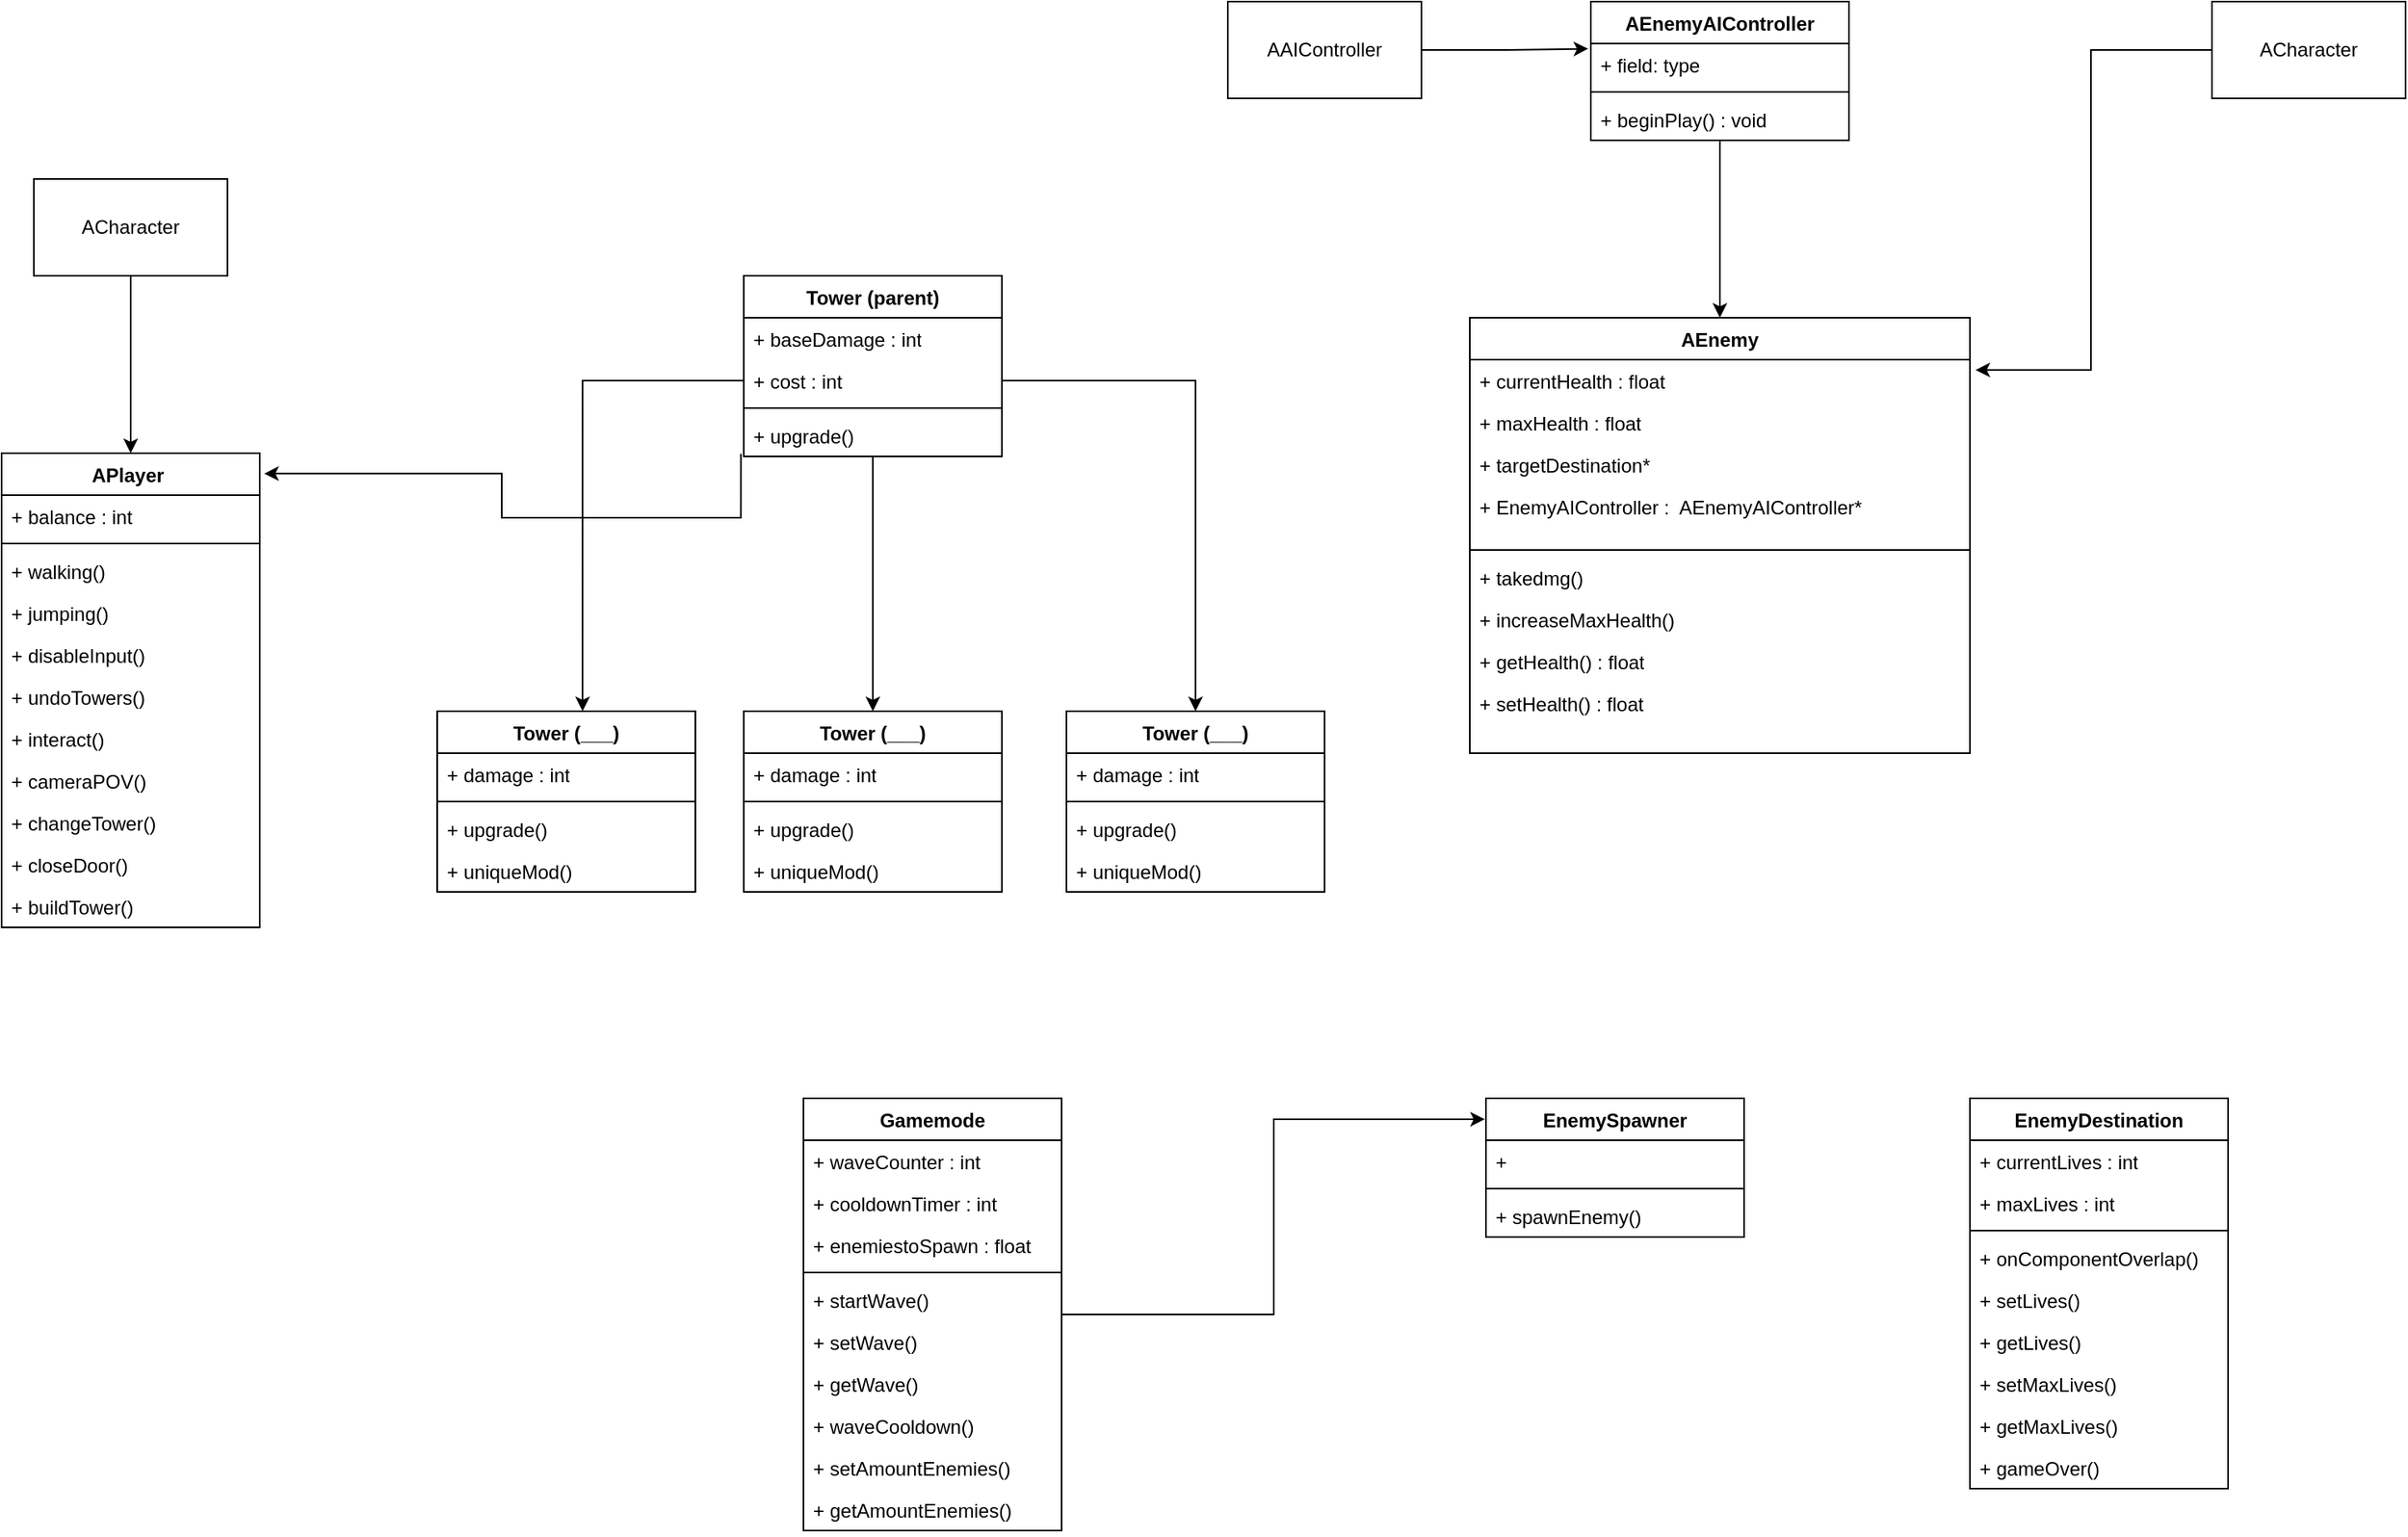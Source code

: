 <mxfile version="24.7.14">
  <diagram name="Page-1" id="rcTzo6vnZaI4aeP77l0I">
    <mxGraphModel dx="1953" dy="1056" grid="1" gridSize="10" guides="1" tooltips="1" connect="1" arrows="1" fold="1" page="1" pageScale="1" pageWidth="827" pageHeight="1169" math="0" shadow="0">
      <root>
        <mxCell id="0" />
        <mxCell id="1" parent="0" />
        <mxCell id="IeSeSriHEe5ysH17S-E2-36" value="APlayer&amp;nbsp;" style="swimlane;fontStyle=1;align=center;verticalAlign=top;childLayout=stackLayout;horizontal=1;startSize=26;horizontalStack=0;resizeParent=1;resizeParentMax=0;resizeLast=0;collapsible=1;marginBottom=0;whiteSpace=wrap;html=1;" vertex="1" parent="1">
          <mxGeometry x="330" y="300" width="160" height="294" as="geometry" />
        </mxCell>
        <mxCell id="tyNB6H_t3tbJb-H5SZdC-2" value="+ balance : int" style="text;strokeColor=none;fillColor=none;align=left;verticalAlign=top;spacingLeft=4;spacingRight=4;overflow=hidden;rotatable=0;points=[[0,0.5],[1,0.5]];portConstraint=eastwest;whiteSpace=wrap;html=1;" parent="IeSeSriHEe5ysH17S-E2-36" vertex="1">
          <mxGeometry y="26" width="160" height="26" as="geometry" />
        </mxCell>
        <mxCell id="IeSeSriHEe5ysH17S-E2-38" value="" style="line;strokeWidth=1;fillColor=none;align=left;verticalAlign=middle;spacingTop=-1;spacingLeft=3;spacingRight=3;rotatable=0;labelPosition=right;points=[];portConstraint=eastwest;strokeColor=inherit;" vertex="1" parent="IeSeSriHEe5ysH17S-E2-36">
          <mxGeometry y="52" width="160" height="8" as="geometry" />
        </mxCell>
        <mxCell id="tyNB6H_t3tbJb-H5SZdC-3" value="+ walking()" style="text;strokeColor=none;fillColor=none;align=left;verticalAlign=top;spacingLeft=4;spacingRight=4;overflow=hidden;rotatable=0;points=[[0,0.5],[1,0.5]];portConstraint=eastwest;whiteSpace=wrap;html=1;" parent="IeSeSriHEe5ysH17S-E2-36" vertex="1">
          <mxGeometry y="60" width="160" height="26" as="geometry" />
        </mxCell>
        <mxCell id="tyNB6H_t3tbJb-H5SZdC-4" value="+ jumping()" style="text;strokeColor=none;fillColor=none;align=left;verticalAlign=top;spacingLeft=4;spacingRight=4;overflow=hidden;rotatable=0;points=[[0,0.5],[1,0.5]];portConstraint=eastwest;whiteSpace=wrap;html=1;" parent="IeSeSriHEe5ysH17S-E2-36" vertex="1">
          <mxGeometry y="86" width="160" height="26" as="geometry" />
        </mxCell>
        <mxCell id="IeSeSriHEe5ysH17S-E2-1" value="+ disableInput()" style="text;strokeColor=none;fillColor=none;align=left;verticalAlign=top;spacingLeft=4;spacingRight=4;overflow=hidden;rotatable=0;points=[[0,0.5],[1,0.5]];portConstraint=eastwest;whiteSpace=wrap;html=1;" vertex="1" parent="IeSeSriHEe5ysH17S-E2-36">
          <mxGeometry y="112" width="160" height="26" as="geometry" />
        </mxCell>
        <mxCell id="tyNB6H_t3tbJb-H5SZdC-10" value="+ undoTowers()" style="text;strokeColor=none;fillColor=none;align=left;verticalAlign=top;spacingLeft=4;spacingRight=4;overflow=hidden;rotatable=0;points=[[0,0.5],[1,0.5]];portConstraint=eastwest;whiteSpace=wrap;html=1;" parent="IeSeSriHEe5ysH17S-E2-36" vertex="1">
          <mxGeometry y="138" width="160" height="26" as="geometry" />
        </mxCell>
        <mxCell id="tyNB6H_t3tbJb-H5SZdC-9" value="+ interact()" style="text;strokeColor=none;fillColor=none;align=left;verticalAlign=top;spacingLeft=4;spacingRight=4;overflow=hidden;rotatable=0;points=[[0,0.5],[1,0.5]];portConstraint=eastwest;whiteSpace=wrap;html=1;" parent="IeSeSriHEe5ysH17S-E2-36" vertex="1">
          <mxGeometry y="164" width="160" height="26" as="geometry" />
        </mxCell>
        <mxCell id="tyNB6H_t3tbJb-H5SZdC-8" value="+ cameraPOV()" style="text;strokeColor=none;fillColor=none;align=left;verticalAlign=top;spacingLeft=4;spacingRight=4;overflow=hidden;rotatable=0;points=[[0,0.5],[1,0.5]];portConstraint=eastwest;whiteSpace=wrap;html=1;" parent="IeSeSriHEe5ysH17S-E2-36" vertex="1">
          <mxGeometry y="190" width="160" height="26" as="geometry" />
        </mxCell>
        <mxCell id="tyNB6H_t3tbJb-H5SZdC-7" value="+ changeTower()" style="text;strokeColor=none;fillColor=none;align=left;verticalAlign=top;spacingLeft=4;spacingRight=4;overflow=hidden;rotatable=0;points=[[0,0.5],[1,0.5]];portConstraint=eastwest;whiteSpace=wrap;html=1;" parent="IeSeSriHEe5ysH17S-E2-36" vertex="1">
          <mxGeometry y="216" width="160" height="26" as="geometry" />
        </mxCell>
        <mxCell id="tyNB6H_t3tbJb-H5SZdC-6" value="+ closeDoor()" style="text;strokeColor=none;fillColor=none;align=left;verticalAlign=top;spacingLeft=4;spacingRight=4;overflow=hidden;rotatable=0;points=[[0,0.5],[1,0.5]];portConstraint=eastwest;whiteSpace=wrap;html=1;" parent="IeSeSriHEe5ysH17S-E2-36" vertex="1">
          <mxGeometry y="242" width="160" height="26" as="geometry" />
        </mxCell>
        <mxCell id="tyNB6H_t3tbJb-H5SZdC-5" value="+ buildTower()" style="text;strokeColor=none;fillColor=none;align=left;verticalAlign=top;spacingLeft=4;spacingRight=4;overflow=hidden;rotatable=0;points=[[0,0.5],[1,0.5]];portConstraint=eastwest;whiteSpace=wrap;html=1;" parent="IeSeSriHEe5ysH17S-E2-36" vertex="1">
          <mxGeometry y="268" width="160" height="26" as="geometry" />
        </mxCell>
        <mxCell id="IeSeSriHEe5ysH17S-E2-40" style="edgeStyle=orthogonalEdgeStyle;rounded=0;orthogonalLoop=1;jettySize=auto;html=1;entryX=1.017;entryY=0.043;entryDx=0;entryDy=0;entryPerimeter=0;exitX=-0.011;exitY=0.938;exitDx=0;exitDy=0;exitPerimeter=0;" edge="1" parent="1" source="tyNB6H_t3tbJb-H5SZdC-16" target="IeSeSriHEe5ysH17S-E2-36">
          <mxGeometry relative="1" as="geometry">
            <Array as="points">
              <mxPoint x="788" y="340" />
              <mxPoint x="640" y="340" />
              <mxPoint x="640" y="313" />
            </Array>
          </mxGeometry>
        </mxCell>
        <mxCell id="IeSeSriHEe5ysH17S-E2-67" style="edgeStyle=orthogonalEdgeStyle;rounded=0;orthogonalLoop=1;jettySize=auto;html=1;exitX=0.5;exitY=1;exitDx=0;exitDy=0;entryX=0.5;entryY=0;entryDx=0;entryDy=0;" edge="1" parent="1" source="IeSeSriHEe5ysH17S-E2-41" target="IeSeSriHEe5ysH17S-E2-55">
          <mxGeometry relative="1" as="geometry" />
        </mxCell>
        <mxCell id="IeSeSriHEe5ysH17S-E2-41" value="Tower (parent)" style="swimlane;fontStyle=1;align=center;verticalAlign=top;childLayout=stackLayout;horizontal=1;startSize=26;horizontalStack=0;resizeParent=1;resizeParentMax=0;resizeLast=0;collapsible=1;marginBottom=0;whiteSpace=wrap;html=1;" vertex="1" parent="1">
          <mxGeometry x="790" y="190" width="160" height="112" as="geometry" />
        </mxCell>
        <mxCell id="tyNB6H_t3tbJb-H5SZdC-12" value="+ baseDamage : int" style="text;strokeColor=none;fillColor=none;align=left;verticalAlign=top;spacingLeft=4;spacingRight=4;overflow=hidden;rotatable=0;points=[[0,0.5],[1,0.5]];portConstraint=eastwest;whiteSpace=wrap;html=1;" parent="IeSeSriHEe5ysH17S-E2-41" vertex="1">
          <mxGeometry y="26" width="160" height="26" as="geometry" />
        </mxCell>
        <mxCell id="tyNB6H_t3tbJb-H5SZdC-25" value="+ cost : int" style="text;strokeColor=none;fillColor=none;align=left;verticalAlign=top;spacingLeft=4;spacingRight=4;overflow=hidden;rotatable=0;points=[[0,0.5],[1,0.5]];portConstraint=eastwest;whiteSpace=wrap;html=1;" parent="IeSeSriHEe5ysH17S-E2-41" vertex="1">
          <mxGeometry y="52" width="160" height="26" as="geometry" />
        </mxCell>
        <mxCell id="IeSeSriHEe5ysH17S-E2-43" value="" style="line;strokeWidth=1;fillColor=none;align=left;verticalAlign=middle;spacingTop=-1;spacingLeft=3;spacingRight=3;rotatable=0;labelPosition=right;points=[];portConstraint=eastwest;strokeColor=inherit;" vertex="1" parent="IeSeSriHEe5ysH17S-E2-41">
          <mxGeometry y="78" width="160" height="8" as="geometry" />
        </mxCell>
        <mxCell id="tyNB6H_t3tbJb-H5SZdC-16" value="+ upgrade()" style="text;strokeColor=none;fillColor=none;align=left;verticalAlign=top;spacingLeft=4;spacingRight=4;overflow=hidden;rotatable=0;points=[[0,0.5],[1,0.5]];portConstraint=eastwest;whiteSpace=wrap;html=1;" parent="IeSeSriHEe5ysH17S-E2-41" vertex="1">
          <mxGeometry y="86" width="160" height="26" as="geometry" />
        </mxCell>
        <mxCell id="IeSeSriHEe5ysH17S-E2-45" value="Tower (___)" style="swimlane;fontStyle=1;align=center;verticalAlign=top;childLayout=stackLayout;horizontal=1;startSize=26;horizontalStack=0;resizeParent=1;resizeParentMax=0;resizeLast=0;collapsible=1;marginBottom=0;whiteSpace=wrap;html=1;" vertex="1" parent="1">
          <mxGeometry x="600" y="460" width="160" height="112" as="geometry" />
        </mxCell>
        <mxCell id="tyNB6H_t3tbJb-H5SZdC-22" value="+ damage : int" style="text;strokeColor=none;fillColor=none;align=left;verticalAlign=top;spacingLeft=4;spacingRight=4;overflow=hidden;rotatable=0;points=[[0,0.5],[1,0.5]];portConstraint=eastwest;whiteSpace=wrap;html=1;" parent="IeSeSriHEe5ysH17S-E2-45" vertex="1">
          <mxGeometry y="26" width="160" height="26" as="geometry" />
        </mxCell>
        <mxCell id="IeSeSriHEe5ysH17S-E2-48" value="" style="line;strokeWidth=1;fillColor=none;align=left;verticalAlign=middle;spacingTop=-1;spacingLeft=3;spacingRight=3;rotatable=0;labelPosition=right;points=[];portConstraint=eastwest;strokeColor=inherit;" vertex="1" parent="IeSeSriHEe5ysH17S-E2-45">
          <mxGeometry y="52" width="160" height="8" as="geometry" />
        </mxCell>
        <mxCell id="IeSeSriHEe5ysH17S-E2-49" value="+ upgrade()" style="text;strokeColor=none;fillColor=none;align=left;verticalAlign=top;spacingLeft=4;spacingRight=4;overflow=hidden;rotatable=0;points=[[0,0.5],[1,0.5]];portConstraint=eastwest;whiteSpace=wrap;html=1;" vertex="1" parent="IeSeSriHEe5ysH17S-E2-45">
          <mxGeometry y="60" width="160" height="26" as="geometry" />
        </mxCell>
        <mxCell id="tyNB6H_t3tbJb-H5SZdC-23" value="+ uniqueMod()" style="text;strokeColor=none;fillColor=none;align=left;verticalAlign=top;spacingLeft=4;spacingRight=4;overflow=hidden;rotatable=0;points=[[0,0.5],[1,0.5]];portConstraint=eastwest;whiteSpace=wrap;html=1;" parent="IeSeSriHEe5ysH17S-E2-45" vertex="1">
          <mxGeometry y="86" width="160" height="26" as="geometry" />
        </mxCell>
        <mxCell id="IeSeSriHEe5ysH17S-E2-55" value="Tower (___)" style="swimlane;fontStyle=1;align=center;verticalAlign=top;childLayout=stackLayout;horizontal=1;startSize=26;horizontalStack=0;resizeParent=1;resizeParentMax=0;resizeLast=0;collapsible=1;marginBottom=0;whiteSpace=wrap;html=1;" vertex="1" parent="1">
          <mxGeometry x="790" y="460" width="160" height="112" as="geometry" />
        </mxCell>
        <mxCell id="IeSeSriHEe5ysH17S-E2-56" value="+ damage : int" style="text;strokeColor=none;fillColor=none;align=left;verticalAlign=top;spacingLeft=4;spacingRight=4;overflow=hidden;rotatable=0;points=[[0,0.5],[1,0.5]];portConstraint=eastwest;whiteSpace=wrap;html=1;" vertex="1" parent="IeSeSriHEe5ysH17S-E2-55">
          <mxGeometry y="26" width="160" height="26" as="geometry" />
        </mxCell>
        <mxCell id="IeSeSriHEe5ysH17S-E2-57" value="" style="line;strokeWidth=1;fillColor=none;align=left;verticalAlign=middle;spacingTop=-1;spacingLeft=3;spacingRight=3;rotatable=0;labelPosition=right;points=[];portConstraint=eastwest;strokeColor=inherit;" vertex="1" parent="IeSeSriHEe5ysH17S-E2-55">
          <mxGeometry y="52" width="160" height="8" as="geometry" />
        </mxCell>
        <mxCell id="IeSeSriHEe5ysH17S-E2-58" value="+ upgrade()" style="text;strokeColor=none;fillColor=none;align=left;verticalAlign=top;spacingLeft=4;spacingRight=4;overflow=hidden;rotatable=0;points=[[0,0.5],[1,0.5]];portConstraint=eastwest;whiteSpace=wrap;html=1;" vertex="1" parent="IeSeSriHEe5ysH17S-E2-55">
          <mxGeometry y="60" width="160" height="26" as="geometry" />
        </mxCell>
        <mxCell id="IeSeSriHEe5ysH17S-E2-59" value="+ uniqueMod()" style="text;strokeColor=none;fillColor=none;align=left;verticalAlign=top;spacingLeft=4;spacingRight=4;overflow=hidden;rotatable=0;points=[[0,0.5],[1,0.5]];portConstraint=eastwest;whiteSpace=wrap;html=1;" vertex="1" parent="IeSeSriHEe5ysH17S-E2-55">
          <mxGeometry y="86" width="160" height="26" as="geometry" />
        </mxCell>
        <mxCell id="IeSeSriHEe5ysH17S-E2-60" value="Tower (___)" style="swimlane;fontStyle=1;align=center;verticalAlign=top;childLayout=stackLayout;horizontal=1;startSize=26;horizontalStack=0;resizeParent=1;resizeParentMax=0;resizeLast=0;collapsible=1;marginBottom=0;whiteSpace=wrap;html=1;" vertex="1" parent="1">
          <mxGeometry x="990" y="460" width="160" height="112" as="geometry" />
        </mxCell>
        <mxCell id="IeSeSriHEe5ysH17S-E2-61" value="+ damage : int" style="text;strokeColor=none;fillColor=none;align=left;verticalAlign=top;spacingLeft=4;spacingRight=4;overflow=hidden;rotatable=0;points=[[0,0.5],[1,0.5]];portConstraint=eastwest;whiteSpace=wrap;html=1;" vertex="1" parent="IeSeSriHEe5ysH17S-E2-60">
          <mxGeometry y="26" width="160" height="26" as="geometry" />
        </mxCell>
        <mxCell id="IeSeSriHEe5ysH17S-E2-62" value="" style="line;strokeWidth=1;fillColor=none;align=left;verticalAlign=middle;spacingTop=-1;spacingLeft=3;spacingRight=3;rotatable=0;labelPosition=right;points=[];portConstraint=eastwest;strokeColor=inherit;" vertex="1" parent="IeSeSriHEe5ysH17S-E2-60">
          <mxGeometry y="52" width="160" height="8" as="geometry" />
        </mxCell>
        <mxCell id="IeSeSriHEe5ysH17S-E2-63" value="+ upgrade()" style="text;strokeColor=none;fillColor=none;align=left;verticalAlign=top;spacingLeft=4;spacingRight=4;overflow=hidden;rotatable=0;points=[[0,0.5],[1,0.5]];portConstraint=eastwest;whiteSpace=wrap;html=1;" vertex="1" parent="IeSeSriHEe5ysH17S-E2-60">
          <mxGeometry y="60" width="160" height="26" as="geometry" />
        </mxCell>
        <mxCell id="IeSeSriHEe5ysH17S-E2-64" value="+ uniqueMod()" style="text;strokeColor=none;fillColor=none;align=left;verticalAlign=top;spacingLeft=4;spacingRight=4;overflow=hidden;rotatable=0;points=[[0,0.5],[1,0.5]];portConstraint=eastwest;whiteSpace=wrap;html=1;" vertex="1" parent="IeSeSriHEe5ysH17S-E2-60">
          <mxGeometry y="86" width="160" height="26" as="geometry" />
        </mxCell>
        <mxCell id="IeSeSriHEe5ysH17S-E2-66" style="edgeStyle=orthogonalEdgeStyle;rounded=0;orthogonalLoop=1;jettySize=auto;html=1;entryX=0.563;entryY=0;entryDx=0;entryDy=0;entryPerimeter=0;" edge="1" parent="1" source="tyNB6H_t3tbJb-H5SZdC-25" target="IeSeSriHEe5ysH17S-E2-45">
          <mxGeometry relative="1" as="geometry" />
        </mxCell>
        <mxCell id="IeSeSriHEe5ysH17S-E2-68" style="edgeStyle=orthogonalEdgeStyle;rounded=0;orthogonalLoop=1;jettySize=auto;html=1;entryX=0.5;entryY=0;entryDx=0;entryDy=0;" edge="1" parent="1" source="tyNB6H_t3tbJb-H5SZdC-25" target="IeSeSriHEe5ysH17S-E2-60">
          <mxGeometry relative="1" as="geometry" />
        </mxCell>
        <mxCell id="IeSeSriHEe5ysH17S-E2-70" style="edgeStyle=orthogonalEdgeStyle;rounded=0;orthogonalLoop=1;jettySize=auto;html=1;exitX=0.5;exitY=1;exitDx=0;exitDy=0;entryX=0.5;entryY=0;entryDx=0;entryDy=0;" edge="1" parent="1" source="IeSeSriHEe5ysH17S-E2-69" target="IeSeSriHEe5ysH17S-E2-36">
          <mxGeometry relative="1" as="geometry" />
        </mxCell>
        <mxCell id="IeSeSriHEe5ysH17S-E2-69" value="ACharacter" style="rounded=0;whiteSpace=wrap;html=1;" vertex="1" parent="1">
          <mxGeometry x="350" y="130" width="120" height="60" as="geometry" />
        </mxCell>
        <mxCell id="IeSeSriHEe5ysH17S-E2-71" value="AEnemy" style="swimlane;fontStyle=1;align=center;verticalAlign=top;childLayout=stackLayout;horizontal=1;startSize=26;horizontalStack=0;resizeParent=1;resizeParentMax=0;resizeLast=0;collapsible=1;marginBottom=0;whiteSpace=wrap;html=1;" vertex="1" parent="1">
          <mxGeometry x="1240" y="216" width="310" height="270" as="geometry" />
        </mxCell>
        <mxCell id="IeSeSriHEe5ysH17S-E2-72" value="+ currentHealth : float" style="text;strokeColor=none;fillColor=none;align=left;verticalAlign=top;spacingLeft=4;spacingRight=4;overflow=hidden;rotatable=0;points=[[0,0.5],[1,0.5]];portConstraint=eastwest;whiteSpace=wrap;html=1;" vertex="1" parent="IeSeSriHEe5ysH17S-E2-71">
          <mxGeometry y="26" width="310" height="26" as="geometry" />
        </mxCell>
        <mxCell id="IeSeSriHEe5ysH17S-E2-88" value="+ maxHealth : float" style="text;strokeColor=none;fillColor=none;align=left;verticalAlign=top;spacingLeft=4;spacingRight=4;overflow=hidden;rotatable=0;points=[[0,0.5],[1,0.5]];portConstraint=eastwest;whiteSpace=wrap;html=1;" vertex="1" parent="IeSeSriHEe5ysH17S-E2-71">
          <mxGeometry y="52" width="310" height="26" as="geometry" />
        </mxCell>
        <mxCell id="IeSeSriHEe5ysH17S-E2-87" value="+ targetDestination*" style="text;strokeColor=none;fillColor=none;align=left;verticalAlign=top;spacingLeft=4;spacingRight=4;overflow=hidden;rotatable=0;points=[[0,0.5],[1,0.5]];portConstraint=eastwest;whiteSpace=wrap;html=1;" vertex="1" parent="IeSeSriHEe5ysH17S-E2-71">
          <mxGeometry y="78" width="310" height="26" as="geometry" />
        </mxCell>
        <mxCell id="IeSeSriHEe5ysH17S-E2-92" value="+ EnemyAIController :&amp;nbsp; AEnemyAIController*" style="text;strokeColor=none;fillColor=none;align=left;verticalAlign=top;spacingLeft=4;spacingRight=4;overflow=hidden;rotatable=0;points=[[0,0.5],[1,0.5]];portConstraint=eastwest;whiteSpace=wrap;html=1;" vertex="1" parent="IeSeSriHEe5ysH17S-E2-71">
          <mxGeometry y="104" width="310" height="36" as="geometry" />
        </mxCell>
        <mxCell id="IeSeSriHEe5ysH17S-E2-73" value="" style="line;strokeWidth=1;fillColor=none;align=left;verticalAlign=middle;spacingTop=-1;spacingLeft=3;spacingRight=3;rotatable=0;labelPosition=right;points=[];portConstraint=eastwest;strokeColor=inherit;" vertex="1" parent="IeSeSriHEe5ysH17S-E2-71">
          <mxGeometry y="140" width="310" height="8" as="geometry" />
        </mxCell>
        <mxCell id="IeSeSriHEe5ysH17S-E2-74" value="+ takedmg()&amp;nbsp;" style="text;strokeColor=none;fillColor=none;align=left;verticalAlign=top;spacingLeft=4;spacingRight=4;overflow=hidden;rotatable=0;points=[[0,0.5],[1,0.5]];portConstraint=eastwest;whiteSpace=wrap;html=1;" vertex="1" parent="IeSeSriHEe5ysH17S-E2-71">
          <mxGeometry y="148" width="310" height="26" as="geometry" />
        </mxCell>
        <mxCell id="IeSeSriHEe5ysH17S-E2-89" value="+ increaseMaxHealth()" style="text;strokeColor=none;fillColor=none;align=left;verticalAlign=top;spacingLeft=4;spacingRight=4;overflow=hidden;rotatable=0;points=[[0,0.5],[1,0.5]];portConstraint=eastwest;whiteSpace=wrap;html=1;" vertex="1" parent="IeSeSriHEe5ysH17S-E2-71">
          <mxGeometry y="174" width="310" height="26" as="geometry" />
        </mxCell>
        <mxCell id="IeSeSriHEe5ysH17S-E2-90" value="+ getHealth() : float" style="text;strokeColor=none;fillColor=none;align=left;verticalAlign=top;spacingLeft=4;spacingRight=4;overflow=hidden;rotatable=0;points=[[0,0.5],[1,0.5]];portConstraint=eastwest;whiteSpace=wrap;html=1;" vertex="1" parent="IeSeSriHEe5ysH17S-E2-71">
          <mxGeometry y="200" width="310" height="26" as="geometry" />
        </mxCell>
        <mxCell id="IeSeSriHEe5ysH17S-E2-91" value="+ setHealth() : float" style="text;strokeColor=none;fillColor=none;align=left;verticalAlign=top;spacingLeft=4;spacingRight=4;overflow=hidden;rotatable=0;points=[[0,0.5],[1,0.5]];portConstraint=eastwest;whiteSpace=wrap;html=1;" vertex="1" parent="IeSeSriHEe5ysH17S-E2-71">
          <mxGeometry y="226" width="310" height="44" as="geometry" />
        </mxCell>
        <mxCell id="IeSeSriHEe5ysH17S-E2-80" style="edgeStyle=orthogonalEdgeStyle;rounded=0;orthogonalLoop=1;jettySize=auto;html=1;exitX=0.5;exitY=1;exitDx=0;exitDy=0;entryX=0.5;entryY=0;entryDx=0;entryDy=0;" edge="1" parent="1" source="IeSeSriHEe5ysH17S-E2-76" target="IeSeSriHEe5ysH17S-E2-71">
          <mxGeometry relative="1" as="geometry" />
        </mxCell>
        <mxCell id="IeSeSriHEe5ysH17S-E2-76" value="AEnemyAIController" style="swimlane;fontStyle=1;align=center;verticalAlign=top;childLayout=stackLayout;horizontal=1;startSize=26;horizontalStack=0;resizeParent=1;resizeParentMax=0;resizeLast=0;collapsible=1;marginBottom=0;whiteSpace=wrap;html=1;" vertex="1" parent="1">
          <mxGeometry x="1315" y="20" width="160" height="86" as="geometry" />
        </mxCell>
        <mxCell id="IeSeSriHEe5ysH17S-E2-77" value="+ field: type" style="text;strokeColor=none;fillColor=none;align=left;verticalAlign=top;spacingLeft=4;spacingRight=4;overflow=hidden;rotatable=0;points=[[0,0.5],[1,0.5]];portConstraint=eastwest;whiteSpace=wrap;html=1;" vertex="1" parent="IeSeSriHEe5ysH17S-E2-76">
          <mxGeometry y="26" width="160" height="26" as="geometry" />
        </mxCell>
        <mxCell id="IeSeSriHEe5ysH17S-E2-78" value="" style="line;strokeWidth=1;fillColor=none;align=left;verticalAlign=middle;spacingTop=-1;spacingLeft=3;spacingRight=3;rotatable=0;labelPosition=right;points=[];portConstraint=eastwest;strokeColor=inherit;" vertex="1" parent="IeSeSriHEe5ysH17S-E2-76">
          <mxGeometry y="52" width="160" height="8" as="geometry" />
        </mxCell>
        <mxCell id="IeSeSriHEe5ysH17S-E2-79" value="+ beginPlay() : void" style="text;strokeColor=none;fillColor=none;align=left;verticalAlign=top;spacingLeft=4;spacingRight=4;overflow=hidden;rotatable=0;points=[[0,0.5],[1,0.5]];portConstraint=eastwest;whiteSpace=wrap;html=1;" vertex="1" parent="IeSeSriHEe5ysH17S-E2-76">
          <mxGeometry y="60" width="160" height="26" as="geometry" />
        </mxCell>
        <mxCell id="IeSeSriHEe5ysH17S-E2-81" value="AAIController" style="rounded=0;whiteSpace=wrap;html=1;" vertex="1" parent="1">
          <mxGeometry x="1090" y="20" width="120" height="60" as="geometry" />
        </mxCell>
        <mxCell id="IeSeSriHEe5ysH17S-E2-82" style="edgeStyle=orthogonalEdgeStyle;rounded=0;orthogonalLoop=1;jettySize=auto;html=1;exitX=1;exitY=0.5;exitDx=0;exitDy=0;entryX=-0.01;entryY=0.124;entryDx=0;entryDy=0;entryPerimeter=0;" edge="1" parent="1" source="IeSeSriHEe5ysH17S-E2-81" target="IeSeSriHEe5ysH17S-E2-77">
          <mxGeometry relative="1" as="geometry" />
        </mxCell>
        <mxCell id="IeSeSriHEe5ysH17S-E2-83" value="ACharacter" style="rounded=0;whiteSpace=wrap;html=1;" vertex="1" parent="1">
          <mxGeometry x="1700" y="20" width="120" height="60" as="geometry" />
        </mxCell>
        <mxCell id="IeSeSriHEe5ysH17S-E2-85" style="edgeStyle=orthogonalEdgeStyle;rounded=0;orthogonalLoop=1;jettySize=auto;html=1;exitX=0;exitY=0.5;exitDx=0;exitDy=0;entryX=1.011;entryY=0.246;entryDx=0;entryDy=0;entryPerimeter=0;" edge="1" parent="1" source="IeSeSriHEe5ysH17S-E2-83" target="IeSeSriHEe5ysH17S-E2-72">
          <mxGeometry relative="1" as="geometry" />
        </mxCell>
        <mxCell id="IeSeSriHEe5ysH17S-E2-93" value="EnemySpawner" style="swimlane;fontStyle=1;align=center;verticalAlign=top;childLayout=stackLayout;horizontal=1;startSize=26;horizontalStack=0;resizeParent=1;resizeParentMax=0;resizeLast=0;collapsible=1;marginBottom=0;whiteSpace=wrap;html=1;" vertex="1" parent="1">
          <mxGeometry x="1250" y="700" width="160" height="86" as="geometry" />
        </mxCell>
        <mxCell id="IeSeSriHEe5ysH17S-E2-94" value="+&amp;nbsp;" style="text;strokeColor=none;fillColor=none;align=left;verticalAlign=top;spacingLeft=4;spacingRight=4;overflow=hidden;rotatable=0;points=[[0,0.5],[1,0.5]];portConstraint=eastwest;whiteSpace=wrap;html=1;" vertex="1" parent="IeSeSriHEe5ysH17S-E2-93">
          <mxGeometry y="26" width="160" height="26" as="geometry" />
        </mxCell>
        <mxCell id="IeSeSriHEe5ysH17S-E2-95" value="" style="line;strokeWidth=1;fillColor=none;align=left;verticalAlign=middle;spacingTop=-1;spacingLeft=3;spacingRight=3;rotatable=0;labelPosition=right;points=[];portConstraint=eastwest;strokeColor=inherit;" vertex="1" parent="IeSeSriHEe5ysH17S-E2-93">
          <mxGeometry y="52" width="160" height="8" as="geometry" />
        </mxCell>
        <mxCell id="IeSeSriHEe5ysH17S-E2-96" value="+ spawnEnemy()" style="text;strokeColor=none;fillColor=none;align=left;verticalAlign=top;spacingLeft=4;spacingRight=4;overflow=hidden;rotatable=0;points=[[0,0.5],[1,0.5]];portConstraint=eastwest;whiteSpace=wrap;html=1;" vertex="1" parent="IeSeSriHEe5ysH17S-E2-93">
          <mxGeometry y="60" width="160" height="26" as="geometry" />
        </mxCell>
        <mxCell id="IeSeSriHEe5ysH17S-E2-97" value="Gamemode" style="swimlane;fontStyle=1;align=center;verticalAlign=top;childLayout=stackLayout;horizontal=1;startSize=26;horizontalStack=0;resizeParent=1;resizeParentMax=0;resizeLast=0;collapsible=1;marginBottom=0;whiteSpace=wrap;html=1;" vertex="1" parent="1">
          <mxGeometry x="827" y="700" width="160" height="268" as="geometry" />
        </mxCell>
        <mxCell id="IeSeSriHEe5ysH17S-E2-98" value="+ waveCounter : int" style="text;strokeColor=none;fillColor=none;align=left;verticalAlign=top;spacingLeft=4;spacingRight=4;overflow=hidden;rotatable=0;points=[[0,0.5],[1,0.5]];portConstraint=eastwest;whiteSpace=wrap;html=1;" vertex="1" parent="IeSeSriHEe5ysH17S-E2-97">
          <mxGeometry y="26" width="160" height="26" as="geometry" />
        </mxCell>
        <mxCell id="IeSeSriHEe5ysH17S-E2-103" value="+ cooldownTimer : int" style="text;strokeColor=none;fillColor=none;align=left;verticalAlign=top;spacingLeft=4;spacingRight=4;overflow=hidden;rotatable=0;points=[[0,0.5],[1,0.5]];portConstraint=eastwest;whiteSpace=wrap;html=1;" vertex="1" parent="IeSeSriHEe5ysH17S-E2-97">
          <mxGeometry y="52" width="160" height="26" as="geometry" />
        </mxCell>
        <mxCell id="IeSeSriHEe5ysH17S-E2-105" value="+ enemiestoSpawn : float" style="text;strokeColor=none;fillColor=none;align=left;verticalAlign=top;spacingLeft=4;spacingRight=4;overflow=hidden;rotatable=0;points=[[0,0.5],[1,0.5]];portConstraint=eastwest;whiteSpace=wrap;html=1;" vertex="1" parent="IeSeSriHEe5ysH17S-E2-97">
          <mxGeometry y="78" width="160" height="26" as="geometry" />
        </mxCell>
        <mxCell id="IeSeSriHEe5ysH17S-E2-99" value="" style="line;strokeWidth=1;fillColor=none;align=left;verticalAlign=middle;spacingTop=-1;spacingLeft=3;spacingRight=3;rotatable=0;labelPosition=right;points=[];portConstraint=eastwest;strokeColor=inherit;" vertex="1" parent="IeSeSriHEe5ysH17S-E2-97">
          <mxGeometry y="104" width="160" height="8" as="geometry" />
        </mxCell>
        <mxCell id="IeSeSriHEe5ysH17S-E2-104" value="+ startWave()" style="text;strokeColor=none;fillColor=none;align=left;verticalAlign=top;spacingLeft=4;spacingRight=4;overflow=hidden;rotatable=0;points=[[0,0.5],[1,0.5]];portConstraint=eastwest;whiteSpace=wrap;html=1;" vertex="1" parent="IeSeSriHEe5ysH17S-E2-97">
          <mxGeometry y="112" width="160" height="26" as="geometry" />
        </mxCell>
        <mxCell id="IeSeSriHEe5ysH17S-E2-100" value="+ setWave()" style="text;strokeColor=none;fillColor=none;align=left;verticalAlign=top;spacingLeft=4;spacingRight=4;overflow=hidden;rotatable=0;points=[[0,0.5],[1,0.5]];portConstraint=eastwest;whiteSpace=wrap;html=1;" vertex="1" parent="IeSeSriHEe5ysH17S-E2-97">
          <mxGeometry y="138" width="160" height="26" as="geometry" />
        </mxCell>
        <mxCell id="IeSeSriHEe5ysH17S-E2-101" value="+ getWave()" style="text;strokeColor=none;fillColor=none;align=left;verticalAlign=top;spacingLeft=4;spacingRight=4;overflow=hidden;rotatable=0;points=[[0,0.5],[1,0.5]];portConstraint=eastwest;whiteSpace=wrap;html=1;" vertex="1" parent="IeSeSriHEe5ysH17S-E2-97">
          <mxGeometry y="164" width="160" height="26" as="geometry" />
        </mxCell>
        <mxCell id="IeSeSriHEe5ysH17S-E2-102" value="+ waveCooldown()" style="text;strokeColor=none;fillColor=none;align=left;verticalAlign=top;spacingLeft=4;spacingRight=4;overflow=hidden;rotatable=0;points=[[0,0.5],[1,0.5]];portConstraint=eastwest;whiteSpace=wrap;html=1;" vertex="1" parent="IeSeSriHEe5ysH17S-E2-97">
          <mxGeometry y="190" width="160" height="26" as="geometry" />
        </mxCell>
        <mxCell id="IeSeSriHEe5ysH17S-E2-109" value="+ setAmountEnemies()" style="text;strokeColor=none;fillColor=none;align=left;verticalAlign=top;spacingLeft=4;spacingRight=4;overflow=hidden;rotatable=0;points=[[0,0.5],[1,0.5]];portConstraint=eastwest;whiteSpace=wrap;html=1;" vertex="1" parent="IeSeSriHEe5ysH17S-E2-97">
          <mxGeometry y="216" width="160" height="26" as="geometry" />
        </mxCell>
        <mxCell id="IeSeSriHEe5ysH17S-E2-108" value="+ getAmountEnemies()" style="text;strokeColor=none;fillColor=none;align=left;verticalAlign=top;spacingLeft=4;spacingRight=4;overflow=hidden;rotatable=0;points=[[0,0.5],[1,0.5]];portConstraint=eastwest;whiteSpace=wrap;html=1;" vertex="1" parent="IeSeSriHEe5ysH17S-E2-97">
          <mxGeometry y="242" width="160" height="26" as="geometry" />
        </mxCell>
        <mxCell id="IeSeSriHEe5ysH17S-E2-110" style="edgeStyle=orthogonalEdgeStyle;rounded=0;orthogonalLoop=1;jettySize=auto;html=1;entryX=-0.004;entryY=0.151;entryDx=0;entryDy=0;entryPerimeter=0;" edge="1" parent="1" source="IeSeSriHEe5ysH17S-E2-97" target="IeSeSriHEe5ysH17S-E2-93">
          <mxGeometry relative="1" as="geometry" />
        </mxCell>
        <mxCell id="IeSeSriHEe5ysH17S-E2-111" value="EnemyDestination" style="swimlane;fontStyle=1;align=center;verticalAlign=top;childLayout=stackLayout;horizontal=1;startSize=26;horizontalStack=0;resizeParent=1;resizeParentMax=0;resizeLast=0;collapsible=1;marginBottom=0;whiteSpace=wrap;html=1;" vertex="1" parent="1">
          <mxGeometry x="1550" y="700" width="160" height="242" as="geometry" />
        </mxCell>
        <mxCell id="IeSeSriHEe5ysH17S-E2-112" value="+ currentLives : int" style="text;strokeColor=none;fillColor=none;align=left;verticalAlign=top;spacingLeft=4;spacingRight=4;overflow=hidden;rotatable=0;points=[[0,0.5],[1,0.5]];portConstraint=eastwest;whiteSpace=wrap;html=1;" vertex="1" parent="IeSeSriHEe5ysH17S-E2-111">
          <mxGeometry y="26" width="160" height="26" as="geometry" />
        </mxCell>
        <mxCell id="IeSeSriHEe5ysH17S-E2-116" value="+ maxLives : int" style="text;strokeColor=none;fillColor=none;align=left;verticalAlign=top;spacingLeft=4;spacingRight=4;overflow=hidden;rotatable=0;points=[[0,0.5],[1,0.5]];portConstraint=eastwest;whiteSpace=wrap;html=1;" vertex="1" parent="IeSeSriHEe5ysH17S-E2-111">
          <mxGeometry y="52" width="160" height="26" as="geometry" />
        </mxCell>
        <mxCell id="IeSeSriHEe5ysH17S-E2-113" value="" style="line;strokeWidth=1;fillColor=none;align=left;verticalAlign=middle;spacingTop=-1;spacingLeft=3;spacingRight=3;rotatable=0;labelPosition=right;points=[];portConstraint=eastwest;strokeColor=inherit;" vertex="1" parent="IeSeSriHEe5ysH17S-E2-111">
          <mxGeometry y="78" width="160" height="8" as="geometry" />
        </mxCell>
        <mxCell id="IeSeSriHEe5ysH17S-E2-114" value="+ onComponentOverlap()" style="text;strokeColor=none;fillColor=none;align=left;verticalAlign=top;spacingLeft=4;spacingRight=4;overflow=hidden;rotatable=0;points=[[0,0.5],[1,0.5]];portConstraint=eastwest;whiteSpace=wrap;html=1;" vertex="1" parent="IeSeSriHEe5ysH17S-E2-111">
          <mxGeometry y="86" width="160" height="26" as="geometry" />
        </mxCell>
        <mxCell id="IeSeSriHEe5ysH17S-E2-117" value="+ setLives()" style="text;strokeColor=none;fillColor=none;align=left;verticalAlign=top;spacingLeft=4;spacingRight=4;overflow=hidden;rotatable=0;points=[[0,0.5],[1,0.5]];portConstraint=eastwest;whiteSpace=wrap;html=1;" vertex="1" parent="IeSeSriHEe5ysH17S-E2-111">
          <mxGeometry y="112" width="160" height="26" as="geometry" />
        </mxCell>
        <mxCell id="IeSeSriHEe5ysH17S-E2-118" value="+ getLives()" style="text;strokeColor=none;fillColor=none;align=left;verticalAlign=top;spacingLeft=4;spacingRight=4;overflow=hidden;rotatable=0;points=[[0,0.5],[1,0.5]];portConstraint=eastwest;whiteSpace=wrap;html=1;" vertex="1" parent="IeSeSriHEe5ysH17S-E2-111">
          <mxGeometry y="138" width="160" height="26" as="geometry" />
        </mxCell>
        <mxCell id="IeSeSriHEe5ysH17S-E2-119" value="+ setMaxLives()" style="text;strokeColor=none;fillColor=none;align=left;verticalAlign=top;spacingLeft=4;spacingRight=4;overflow=hidden;rotatable=0;points=[[0,0.5],[1,0.5]];portConstraint=eastwest;whiteSpace=wrap;html=1;" vertex="1" parent="IeSeSriHEe5ysH17S-E2-111">
          <mxGeometry y="164" width="160" height="26" as="geometry" />
        </mxCell>
        <mxCell id="IeSeSriHEe5ysH17S-E2-120" value="+ getMaxLives()" style="text;strokeColor=none;fillColor=none;align=left;verticalAlign=top;spacingLeft=4;spacingRight=4;overflow=hidden;rotatable=0;points=[[0,0.5],[1,0.5]];portConstraint=eastwest;whiteSpace=wrap;html=1;" vertex="1" parent="IeSeSriHEe5ysH17S-E2-111">
          <mxGeometry y="190" width="160" height="26" as="geometry" />
        </mxCell>
        <mxCell id="IeSeSriHEe5ysH17S-E2-121" value="+ gameOver()" style="text;strokeColor=none;fillColor=none;align=left;verticalAlign=top;spacingLeft=4;spacingRight=4;overflow=hidden;rotatable=0;points=[[0,0.5],[1,0.5]];portConstraint=eastwest;whiteSpace=wrap;html=1;" vertex="1" parent="IeSeSriHEe5ysH17S-E2-111">
          <mxGeometry y="216" width="160" height="26" as="geometry" />
        </mxCell>
      </root>
    </mxGraphModel>
  </diagram>
</mxfile>
